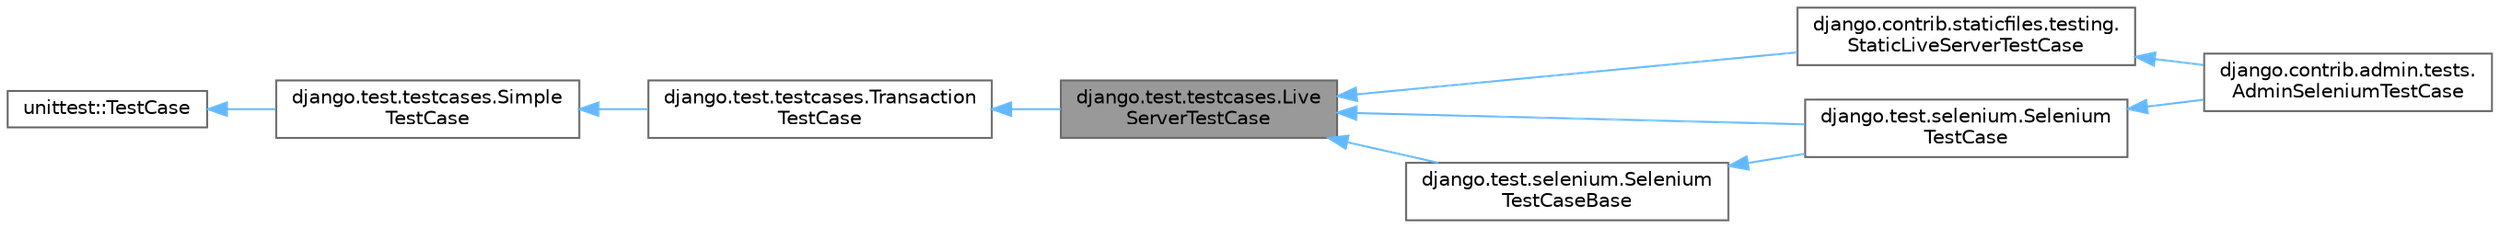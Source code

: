 digraph "django.test.testcases.LiveServerTestCase"
{
 // LATEX_PDF_SIZE
  bgcolor="transparent";
  edge [fontname=Helvetica,fontsize=10,labelfontname=Helvetica,labelfontsize=10];
  node [fontname=Helvetica,fontsize=10,shape=box,height=0.2,width=0.4];
  rankdir="LR";
  Node1 [id="Node000001",label="django.test.testcases.Live\lServerTestCase",height=0.2,width=0.4,color="gray40", fillcolor="grey60", style="filled", fontcolor="black",tooltip=" "];
  Node2 -> Node1 [id="edge10_Node000001_Node000002",dir="back",color="steelblue1",style="solid",tooltip=" "];
  Node2 [id="Node000002",label="django.test.testcases.Transaction\lTestCase",height=0.2,width=0.4,color="gray40", fillcolor="white", style="filled",URL="$classdjango_1_1test_1_1testcases_1_1TransactionTestCase.html",tooltip=" "];
  Node3 -> Node2 [id="edge11_Node000002_Node000003",dir="back",color="steelblue1",style="solid",tooltip=" "];
  Node3 [id="Node000003",label="django.test.testcases.Simple\lTestCase",height=0.2,width=0.4,color="gray40", fillcolor="white", style="filled",URL="$classdjango_1_1test_1_1testcases_1_1SimpleTestCase.html",tooltip=" "];
  Node4 -> Node3 [id="edge12_Node000003_Node000004",dir="back",color="steelblue1",style="solid",tooltip=" "];
  Node4 [id="Node000004",label="unittest::TestCase",height=0.2,width=0.4,color="gray40", fillcolor="white", style="filled",tooltip=" "];
  Node1 -> Node5 [id="edge13_Node000001_Node000005",dir="back",color="steelblue1",style="solid",tooltip=" "];
  Node5 [id="Node000005",label="django.contrib.staticfiles.testing.\lStaticLiveServerTestCase",height=0.2,width=0.4,color="gray40", fillcolor="white", style="filled",URL="$classdjango_1_1contrib_1_1staticfiles_1_1testing_1_1StaticLiveServerTestCase.html",tooltip=" "];
  Node5 -> Node6 [id="edge14_Node000005_Node000006",dir="back",color="steelblue1",style="solid",tooltip=" "];
  Node6 [id="Node000006",label="django.contrib.admin.tests.\lAdminSeleniumTestCase",height=0.2,width=0.4,color="gray40", fillcolor="white", style="filled",URL="$classdjango_1_1contrib_1_1admin_1_1tests_1_1AdminSeleniumTestCase.html",tooltip=" "];
  Node1 -> Node7 [id="edge15_Node000001_Node000007",dir="back",color="steelblue1",style="solid",tooltip=" "];
  Node7 [id="Node000007",label="django.test.selenium.Selenium\lTestCase",height=0.2,width=0.4,color="gray40", fillcolor="white", style="filled",URL="$classdjango_1_1test_1_1selenium_1_1SeleniumTestCase.html",tooltip=" "];
  Node7 -> Node6 [id="edge16_Node000007_Node000006",dir="back",color="steelblue1",style="solid",tooltip=" "];
  Node1 -> Node8 [id="edge17_Node000001_Node000008",dir="back",color="steelblue1",style="solid",tooltip=" "];
  Node8 [id="Node000008",label="django.test.selenium.Selenium\lTestCaseBase",height=0.2,width=0.4,color="gray40", fillcolor="white", style="filled",URL="$classdjango_1_1test_1_1selenium_1_1SeleniumTestCaseBase.html",tooltip=" "];
  Node8 -> Node7 [id="edge18_Node000008_Node000007",dir="back",color="steelblue1",style="solid",tooltip=" "];
}
